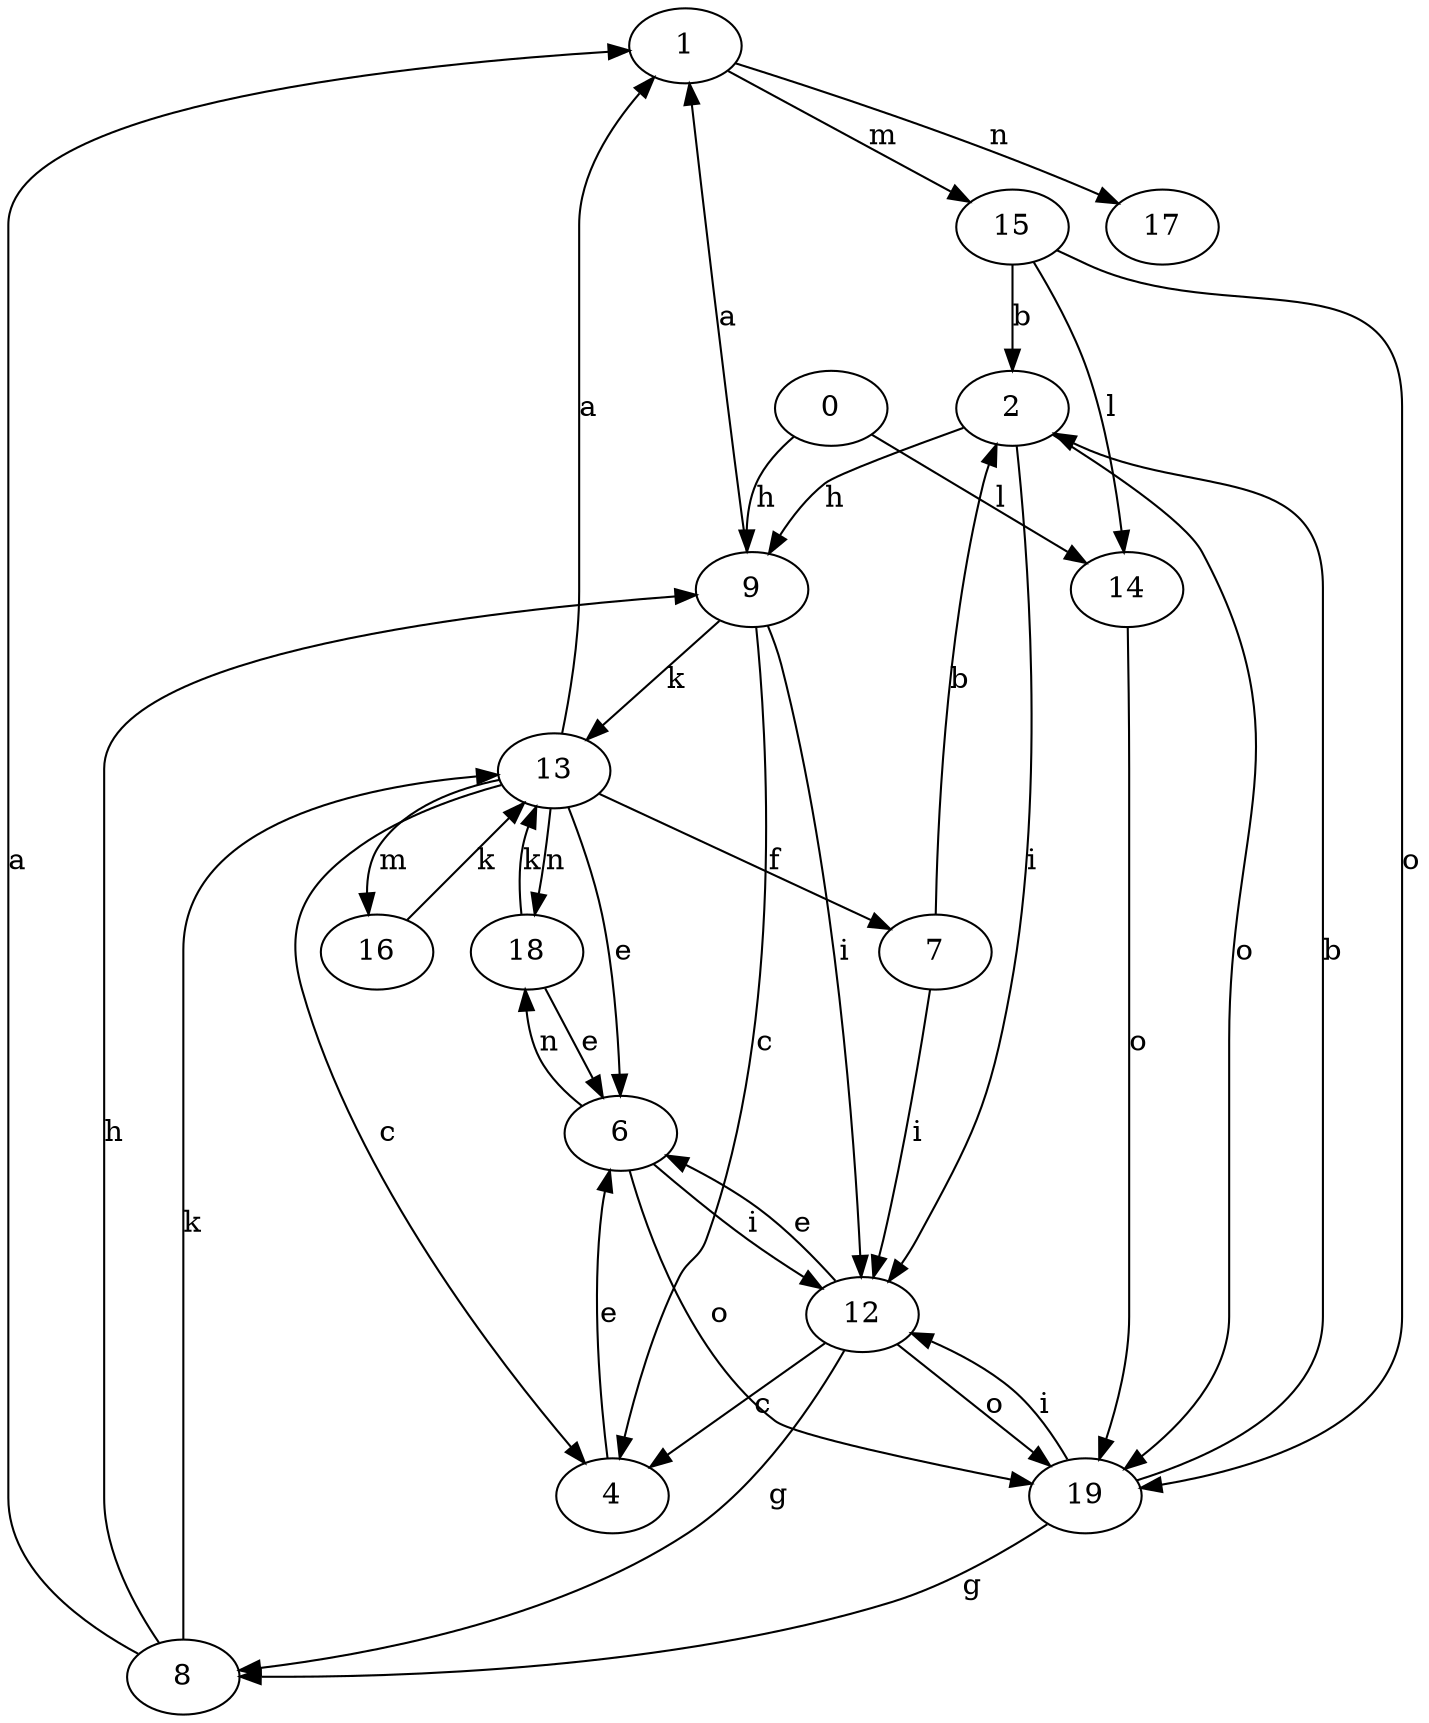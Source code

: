 strict digraph  {
1;
2;
4;
6;
7;
8;
9;
12;
13;
0;
14;
15;
16;
17;
18;
19;
1 -> 15  [label=m];
1 -> 17  [label=n];
2 -> 9  [label=h];
2 -> 12  [label=i];
2 -> 19  [label=o];
4 -> 6  [label=e];
6 -> 12  [label=i];
6 -> 18  [label=n];
6 -> 19  [label=o];
7 -> 2  [label=b];
7 -> 12  [label=i];
8 -> 1  [label=a];
8 -> 9  [label=h];
8 -> 13  [label=k];
9 -> 1  [label=a];
9 -> 4  [label=c];
9 -> 12  [label=i];
9 -> 13  [label=k];
12 -> 4  [label=c];
12 -> 6  [label=e];
12 -> 8  [label=g];
12 -> 19  [label=o];
13 -> 1  [label=a];
13 -> 4  [label=c];
13 -> 6  [label=e];
13 -> 7  [label=f];
13 -> 16  [label=m];
13 -> 18  [label=n];
0 -> 9  [label=h];
0 -> 14  [label=l];
14 -> 19  [label=o];
15 -> 2  [label=b];
15 -> 14  [label=l];
15 -> 19  [label=o];
16 -> 13  [label=k];
18 -> 6  [label=e];
18 -> 13  [label=k];
19 -> 2  [label=b];
19 -> 8  [label=g];
19 -> 12  [label=i];
}
